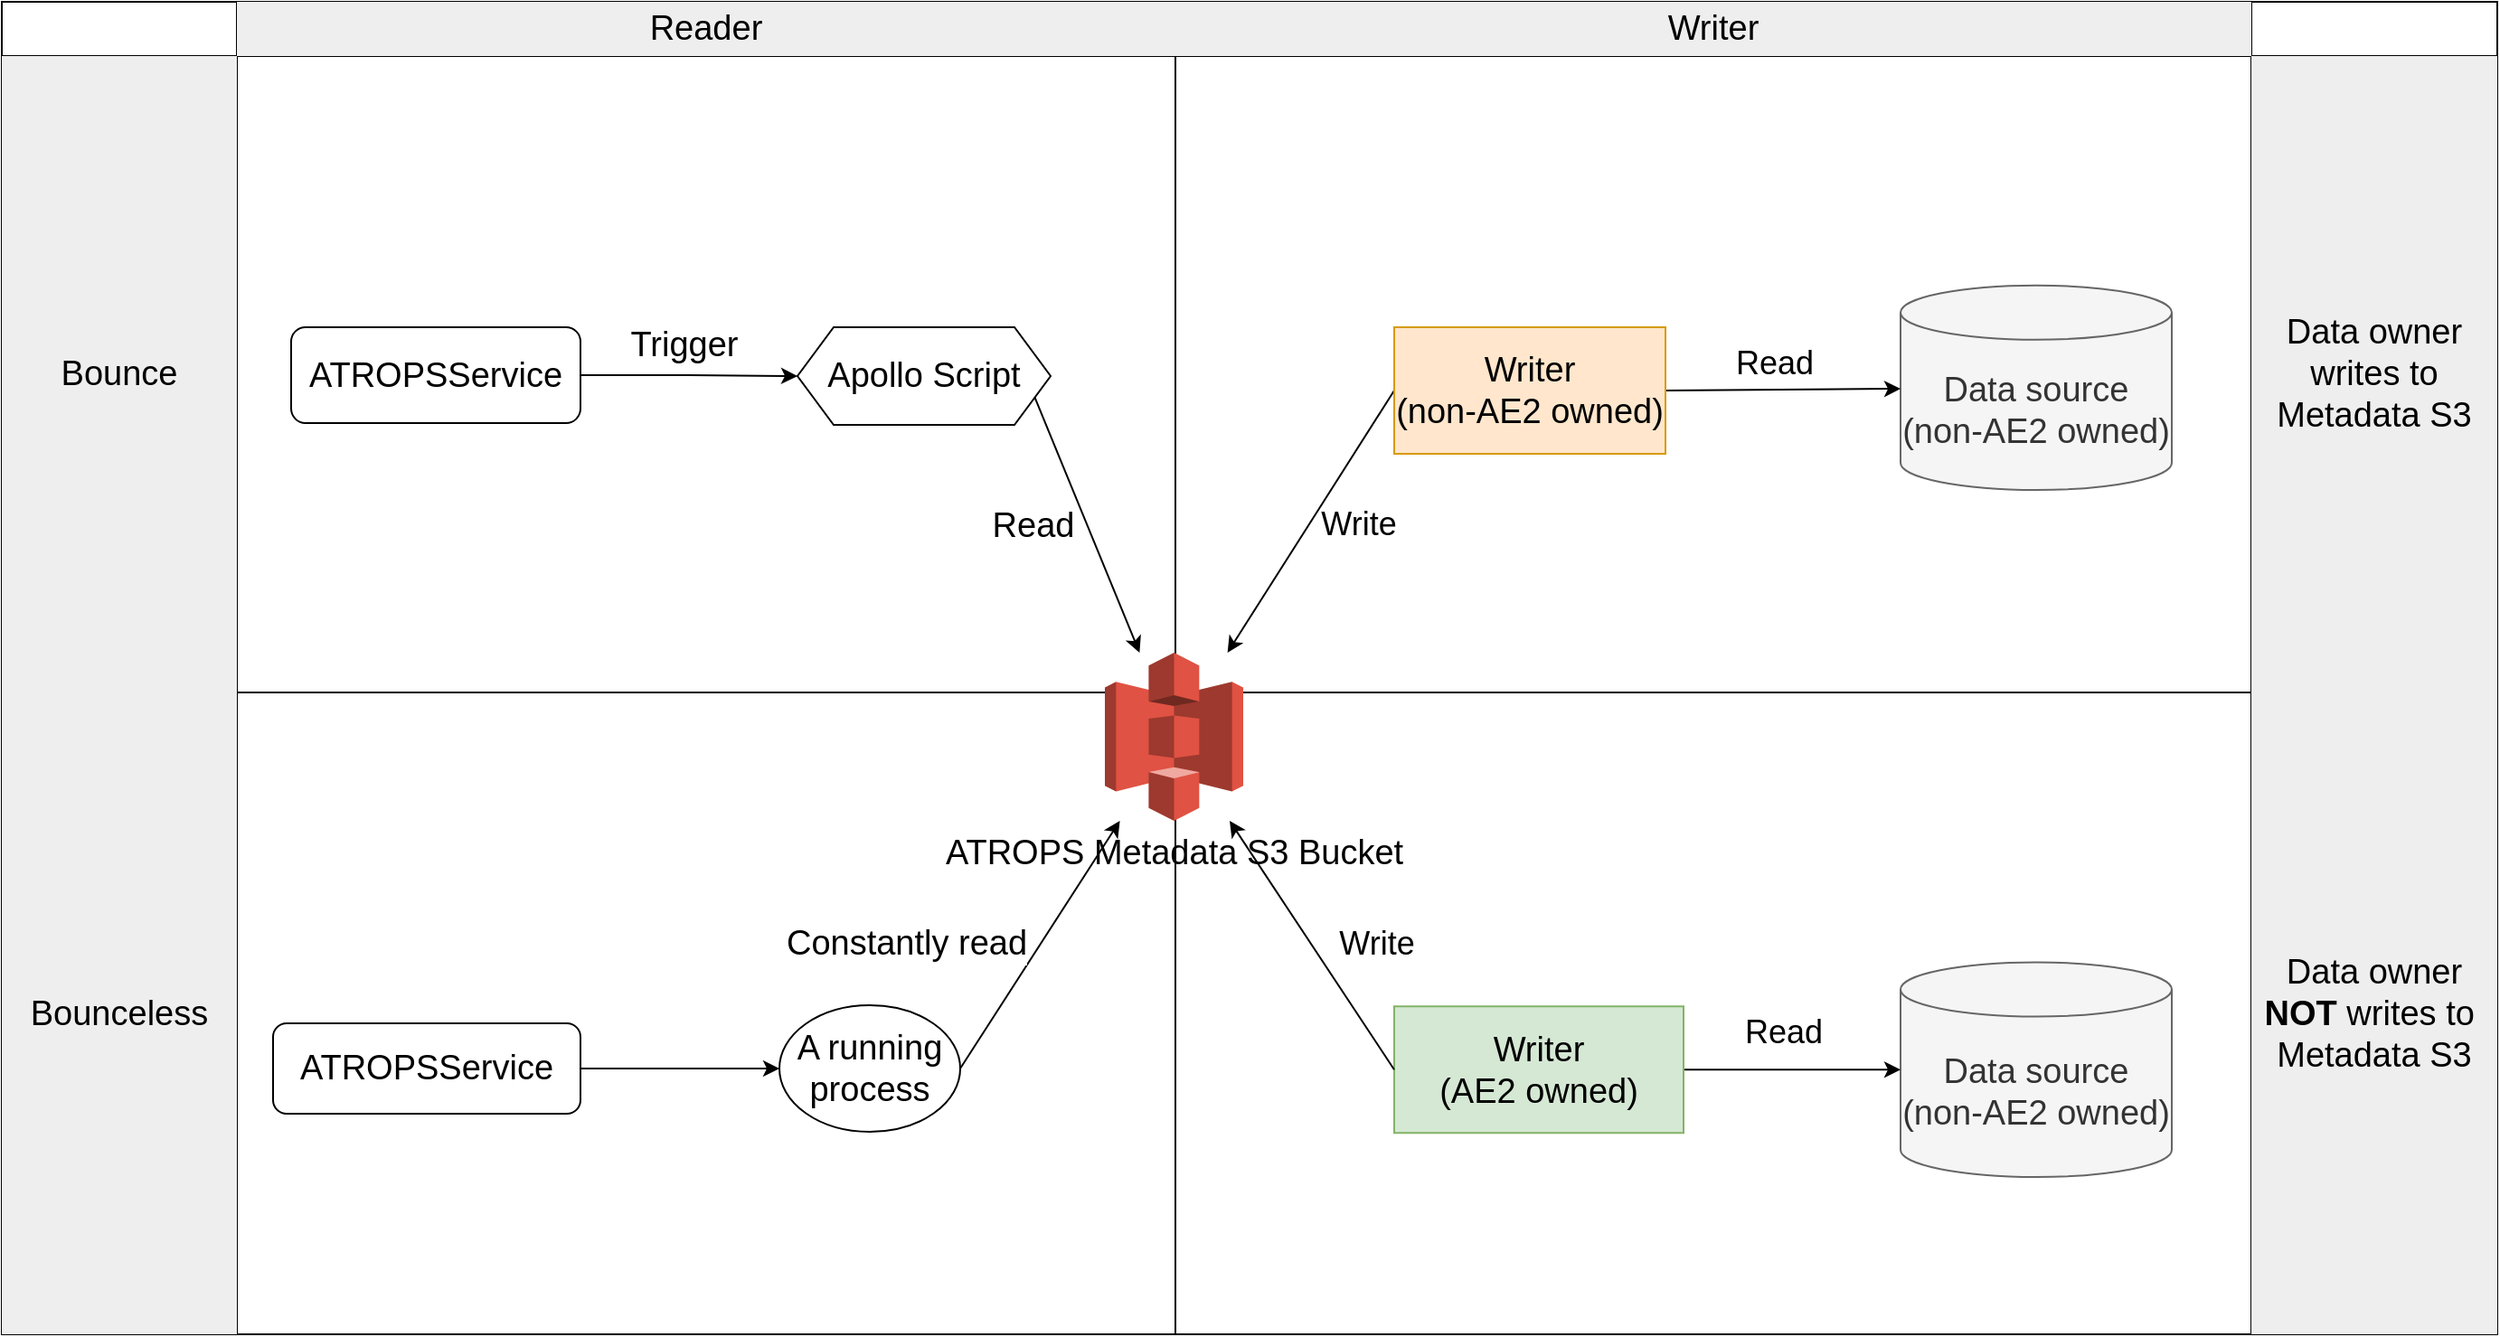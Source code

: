 <mxfile version="22.1.11" type="github">
  <diagram name="Page-1" id="JHteEd4iIY7K5o1YAIT_">
    <mxGraphModel dx="3259" dy="920" grid="1" gridSize="10" guides="1" tooltips="1" connect="1" arrows="1" fold="1" page="1" pageScale="1" pageWidth="850" pageHeight="1100" math="0" shadow="0">
      <root>
        <mxCell id="0" />
        <mxCell id="1" parent="0" />
        <mxCell id="nZPEYk00ApGLKShjSftF-28" value="" style="shape=table;startSize=0;container=1;collapsible=0;childLayout=tableLayout;fillStyle=dashed;gradientColor=none;fillColor=none;fontSize=19;" vertex="1" parent="1">
          <mxGeometry x="-200" y="70" width="1380" height="737" as="geometry" />
        </mxCell>
        <mxCell id="nZPEYk00ApGLKShjSftF-29" value="" style="shape=tableRow;horizontal=0;startSize=0;swimlaneHead=0;swimlaneBody=0;strokeColor=inherit;top=0;left=0;bottom=0;right=0;collapsible=0;dropTarget=0;fillColor=none;points=[[0,0.5],[1,0.5]];portConstraint=eastwest;fontSize=19;" vertex="1" parent="nZPEYk00ApGLKShjSftF-28">
          <mxGeometry width="1380" height="30" as="geometry" />
        </mxCell>
        <mxCell id="nZPEYk00ApGLKShjSftF-30" value="" style="shape=partialRectangle;html=1;whiteSpace=wrap;connectable=0;strokeColor=inherit;overflow=hidden;fillColor=none;top=0;left=0;bottom=0;right=0;pointerEvents=1;fontSize=19;" vertex="1" parent="nZPEYk00ApGLKShjSftF-29">
          <mxGeometry width="130" height="30" as="geometry">
            <mxRectangle width="130" height="30" as="alternateBounds" />
          </mxGeometry>
        </mxCell>
        <mxCell id="nZPEYk00ApGLKShjSftF-31" value="Reader" style="shape=partialRectangle;html=1;whiteSpace=wrap;connectable=0;strokeColor=#36393d;overflow=hidden;fillColor=#eeeeee;top=0;left=0;bottom=0;right=0;pointerEvents=1;fontSize=19;" vertex="1" parent="nZPEYk00ApGLKShjSftF-29">
          <mxGeometry x="130" width="519" height="30" as="geometry">
            <mxRectangle width="519" height="30" as="alternateBounds" />
          </mxGeometry>
        </mxCell>
        <mxCell id="nZPEYk00ApGLKShjSftF-32" value="Writer" style="shape=partialRectangle;html=1;whiteSpace=wrap;connectable=0;strokeColor=#36393d;overflow=hidden;fillColor=#eeeeee;top=0;left=0;bottom=0;right=0;pointerEvents=1;fontSize=19;" vertex="1" parent="nZPEYk00ApGLKShjSftF-29">
          <mxGeometry x="649" width="595" height="30" as="geometry">
            <mxRectangle width="595" height="30" as="alternateBounds" />
          </mxGeometry>
        </mxCell>
        <mxCell id="nZPEYk00ApGLKShjSftF-33" value="" style="shape=partialRectangle;html=1;whiteSpace=wrap;connectable=0;strokeColor=inherit;overflow=hidden;fillColor=none;top=0;left=0;bottom=0;right=0;pointerEvents=1;fontSize=19;" vertex="1" parent="nZPEYk00ApGLKShjSftF-29">
          <mxGeometry x="1244" width="136" height="30" as="geometry">
            <mxRectangle width="136" height="30" as="alternateBounds" />
          </mxGeometry>
        </mxCell>
        <mxCell id="nZPEYk00ApGLKShjSftF-34" value="" style="shape=tableRow;horizontal=0;startSize=0;swimlaneHead=0;swimlaneBody=0;strokeColor=inherit;top=0;left=0;bottom=0;right=0;collapsible=0;dropTarget=0;fillColor=none;points=[[0,0.5],[1,0.5]];portConstraint=eastwest;fontSize=19;" vertex="1" parent="nZPEYk00ApGLKShjSftF-28">
          <mxGeometry y="30" width="1380" height="352" as="geometry" />
        </mxCell>
        <mxCell id="nZPEYk00ApGLKShjSftF-35" value="Bounce" style="shape=partialRectangle;html=1;whiteSpace=wrap;connectable=0;strokeColor=#36393d;overflow=hidden;fillColor=#eeeeee;top=0;left=0;bottom=0;right=0;pointerEvents=1;fontSize=19;" vertex="1" parent="nZPEYk00ApGLKShjSftF-34">
          <mxGeometry width="130" height="352" as="geometry">
            <mxRectangle width="130" height="352" as="alternateBounds" />
          </mxGeometry>
        </mxCell>
        <mxCell id="nZPEYk00ApGLKShjSftF-36" value="" style="shape=partialRectangle;html=1;whiteSpace=wrap;connectable=0;strokeColor=inherit;overflow=hidden;fillColor=none;top=0;left=0;bottom=0;right=0;pointerEvents=1;fontSize=19;" vertex="1" parent="nZPEYk00ApGLKShjSftF-34">
          <mxGeometry x="130" width="519" height="352" as="geometry">
            <mxRectangle width="519" height="352" as="alternateBounds" />
          </mxGeometry>
        </mxCell>
        <mxCell id="nZPEYk00ApGLKShjSftF-37" value="" style="shape=partialRectangle;html=1;whiteSpace=wrap;connectable=0;strokeColor=inherit;overflow=hidden;fillColor=none;top=0;left=0;bottom=0;right=0;pointerEvents=1;fontSize=19;" vertex="1" parent="nZPEYk00ApGLKShjSftF-34">
          <mxGeometry x="649" width="595" height="352" as="geometry">
            <mxRectangle width="595" height="352" as="alternateBounds" />
          </mxGeometry>
        </mxCell>
        <mxCell id="nZPEYk00ApGLKShjSftF-38" value="Data owner writes to Metadata S3" style="shape=partialRectangle;html=1;whiteSpace=wrap;connectable=0;strokeColor=#36393d;overflow=hidden;fillColor=#eeeeee;top=0;left=0;bottom=0;right=0;pointerEvents=1;fontSize=19;" vertex="1" parent="nZPEYk00ApGLKShjSftF-34">
          <mxGeometry x="1244" width="136" height="352" as="geometry">
            <mxRectangle width="136" height="352" as="alternateBounds" />
          </mxGeometry>
        </mxCell>
        <mxCell id="nZPEYk00ApGLKShjSftF-39" value="" style="shape=tableRow;horizontal=0;startSize=0;swimlaneHead=0;swimlaneBody=0;strokeColor=inherit;top=0;left=0;bottom=0;right=0;collapsible=0;dropTarget=0;fillColor=none;points=[[0,0.5],[1,0.5]];portConstraint=eastwest;fontSize=19;" vertex="1" parent="nZPEYk00ApGLKShjSftF-28">
          <mxGeometry y="382" width="1380" height="355" as="geometry" />
        </mxCell>
        <mxCell id="nZPEYk00ApGLKShjSftF-40" value="Bounceless" style="shape=partialRectangle;html=1;whiteSpace=wrap;connectable=0;strokeColor=#36393d;overflow=hidden;fillColor=#eeeeee;top=0;left=0;bottom=0;right=0;pointerEvents=1;fontSize=19;" vertex="1" parent="nZPEYk00ApGLKShjSftF-39">
          <mxGeometry width="130" height="355" as="geometry">
            <mxRectangle width="130" height="355" as="alternateBounds" />
          </mxGeometry>
        </mxCell>
        <mxCell id="nZPEYk00ApGLKShjSftF-41" value="" style="shape=partialRectangle;html=1;whiteSpace=wrap;connectable=0;strokeColor=inherit;overflow=hidden;fillColor=none;top=0;left=0;bottom=0;right=0;pointerEvents=1;fontSize=19;" vertex="1" parent="nZPEYk00ApGLKShjSftF-39">
          <mxGeometry x="130" width="519" height="355" as="geometry">
            <mxRectangle width="519" height="355" as="alternateBounds" />
          </mxGeometry>
        </mxCell>
        <mxCell id="nZPEYk00ApGLKShjSftF-42" value="" style="shape=partialRectangle;html=1;whiteSpace=wrap;connectable=0;strokeColor=inherit;overflow=hidden;fillColor=none;top=0;left=0;bottom=0;right=0;pointerEvents=1;fontSize=19;" vertex="1" parent="nZPEYk00ApGLKShjSftF-39">
          <mxGeometry x="649" width="595" height="355" as="geometry">
            <mxRectangle width="595" height="355" as="alternateBounds" />
          </mxGeometry>
        </mxCell>
        <mxCell id="nZPEYk00ApGLKShjSftF-43" value="Data owner &lt;b&gt;NOT&lt;/b&gt; writes to&amp;nbsp; Metadata S3" style="shape=partialRectangle;html=1;whiteSpace=wrap;connectable=0;strokeColor=#36393d;overflow=hidden;fillColor=#eeeeee;top=0;left=0;bottom=0;right=0;pointerEvents=1;fontSize=19;" vertex="1" parent="nZPEYk00ApGLKShjSftF-39">
          <mxGeometry x="1244" width="136" height="355" as="geometry">
            <mxRectangle width="136" height="355" as="alternateBounds" />
          </mxGeometry>
        </mxCell>
        <mxCell id="nZPEYk00ApGLKShjSftF-44" value="ATROPS Metadata S3 Bucket" style="outlineConnect=0;dashed=0;verticalLabelPosition=bottom;verticalAlign=top;align=center;html=1;shape=mxgraph.aws3.s3;fillColor=#E05243;gradientColor=none;fontSize=19;" vertex="1" parent="1">
          <mxGeometry x="410" y="430" width="76.5" height="93" as="geometry" />
        </mxCell>
        <mxCell id="nZPEYk00ApGLKShjSftF-49" style="edgeStyle=orthogonalEdgeStyle;rounded=0;orthogonalLoop=1;jettySize=auto;html=1;exitX=1;exitY=0.5;exitDx=0;exitDy=0;fontSize=19;" edge="1" parent="1" source="nZPEYk00ApGLKShjSftF-45" target="nZPEYk00ApGLKShjSftF-46">
          <mxGeometry relative="1" as="geometry" />
        </mxCell>
        <mxCell id="nZPEYk00ApGLKShjSftF-89" value="Trigger" style="edgeLabel;html=1;align=center;verticalAlign=middle;resizable=0;points=[];fontSize=19;" vertex="1" connectable="0" parent="nZPEYk00ApGLKShjSftF-49">
          <mxGeometry x="-0.064" relative="1" as="geometry">
            <mxPoint y="-17" as="offset" />
          </mxGeometry>
        </mxCell>
        <mxCell id="nZPEYk00ApGLKShjSftF-45" value="ATROPSService" style="rounded=1;whiteSpace=wrap;html=1;fontSize=19;" vertex="1" parent="1">
          <mxGeometry x="-40" y="250" width="160" height="53" as="geometry" />
        </mxCell>
        <mxCell id="nZPEYk00ApGLKShjSftF-46" value="Apollo Script" style="shape=hexagon;perimeter=hexagonPerimeter2;whiteSpace=wrap;html=1;fixedSize=1;fontSize=19;" vertex="1" parent="1">
          <mxGeometry x="240" y="250" width="140" height="54" as="geometry" />
        </mxCell>
        <mxCell id="nZPEYk00ApGLKShjSftF-52" style="edgeStyle=none;rounded=0;orthogonalLoop=1;jettySize=auto;html=1;exitX=1;exitY=0.75;exitDx=0;exitDy=0;fontSize=19;" edge="1" parent="1" source="nZPEYk00ApGLKShjSftF-46" target="nZPEYk00ApGLKShjSftF-44">
          <mxGeometry relative="1" as="geometry" />
        </mxCell>
        <mxCell id="nZPEYk00ApGLKShjSftF-53" value="Read" style="edgeLabel;html=1;align=center;verticalAlign=middle;resizable=0;points=[];fontSize=19;" vertex="1" connectable="0" parent="nZPEYk00ApGLKShjSftF-52">
          <mxGeometry x="-0.146" y="1" relative="1" as="geometry">
            <mxPoint x="-27" y="11" as="offset" />
          </mxGeometry>
        </mxCell>
        <mxCell id="nZPEYk00ApGLKShjSftF-57" style="edgeStyle=none;rounded=0;orthogonalLoop=1;jettySize=auto;html=1;exitX=1;exitY=0.5;exitDx=0;exitDy=0;fontSize=19;" edge="1" parent="1" source="nZPEYk00ApGLKShjSftF-54" target="nZPEYk00ApGLKShjSftF-56">
          <mxGeometry relative="1" as="geometry" />
        </mxCell>
        <mxCell id="nZPEYk00ApGLKShjSftF-54" value="ATROPSService" style="rounded=1;whiteSpace=wrap;html=1;fontSize=19;" vertex="1" parent="1">
          <mxGeometry x="-50" y="635" width="170" height="50" as="geometry" />
        </mxCell>
        <mxCell id="nZPEYk00ApGLKShjSftF-56" value="A running process" style="ellipse;whiteSpace=wrap;html=1;fontSize=19;" vertex="1" parent="1">
          <mxGeometry x="230" y="625" width="100" height="70" as="geometry" />
        </mxCell>
        <mxCell id="nZPEYk00ApGLKShjSftF-58" style="edgeStyle=none;rounded=0;orthogonalLoop=1;jettySize=auto;html=1;exitX=1;exitY=0.5;exitDx=0;exitDy=0;fontSize=19;" edge="1" parent="1" source="nZPEYk00ApGLKShjSftF-56" target="nZPEYk00ApGLKShjSftF-44">
          <mxGeometry relative="1" as="geometry" />
        </mxCell>
        <mxCell id="nZPEYk00ApGLKShjSftF-59" value="Constantly read" style="edgeLabel;html=1;align=center;verticalAlign=middle;resizable=0;points=[];fontSize=19;" vertex="1" connectable="0" parent="nZPEYk00ApGLKShjSftF-58">
          <mxGeometry x="-0.266" y="2" relative="1" as="geometry">
            <mxPoint x="-61" y="-18" as="offset" />
          </mxGeometry>
        </mxCell>
        <mxCell id="nZPEYk00ApGLKShjSftF-60" value="Data source&lt;br style=&quot;font-size: 19px;&quot;&gt;(non-AE2 owned)" style="shape=cylinder3;whiteSpace=wrap;html=1;boundedLbl=1;backgroundOutline=1;size=15;fontSize=19;fillColor=#f5f5f5;strokeColor=#666666;fontColor=#333333;" vertex="1" parent="1">
          <mxGeometry x="850" y="226.88" width="150" height="113.12" as="geometry" />
        </mxCell>
        <mxCell id="nZPEYk00ApGLKShjSftF-62" style="edgeStyle=none;rounded=0;orthogonalLoop=1;jettySize=auto;html=1;exitX=1;exitY=0.5;exitDx=0;exitDy=0;fontSize=19;" edge="1" parent="1" source="nZPEYk00ApGLKShjSftF-61" target="nZPEYk00ApGLKShjSftF-60">
          <mxGeometry relative="1" as="geometry" />
        </mxCell>
        <mxCell id="nZPEYk00ApGLKShjSftF-92" value="Read" style="edgeLabel;html=1;align=center;verticalAlign=middle;resizable=0;points=[];fontSize=18;" vertex="1" connectable="0" parent="nZPEYk00ApGLKShjSftF-62">
          <mxGeometry x="-0.082" y="-2" relative="1" as="geometry">
            <mxPoint y="-17" as="offset" />
          </mxGeometry>
        </mxCell>
        <mxCell id="nZPEYk00ApGLKShjSftF-63" style="edgeStyle=none;rounded=0;orthogonalLoop=1;jettySize=auto;html=1;exitX=0;exitY=0.5;exitDx=0;exitDy=0;fontSize=19;" edge="1" parent="1" source="nZPEYk00ApGLKShjSftF-61" target="nZPEYk00ApGLKShjSftF-44">
          <mxGeometry relative="1" as="geometry" />
        </mxCell>
        <mxCell id="nZPEYk00ApGLKShjSftF-90" value="Write" style="edgeLabel;html=1;align=center;verticalAlign=middle;resizable=0;points=[];fontSize=18;" vertex="1" connectable="0" parent="nZPEYk00ApGLKShjSftF-63">
          <mxGeometry x="0.042" y="-4" relative="1" as="geometry">
            <mxPoint x="31" as="offset" />
          </mxGeometry>
        </mxCell>
        <mxCell id="nZPEYk00ApGLKShjSftF-61" value="Writer&lt;br style=&quot;font-size: 19px;&quot;&gt;(non-AE2 owned)" style="rounded=0;whiteSpace=wrap;html=1;fontSize=19;fillColor=#ffe6cc;strokeColor=#d79b00;" vertex="1" parent="1">
          <mxGeometry x="570" y="250" width="150" height="70" as="geometry" />
        </mxCell>
        <mxCell id="nZPEYk00ApGLKShjSftF-84" value="Data source&lt;br style=&quot;font-size: 19px;&quot;&gt;(non-AE2 owned)" style="shape=cylinder3;whiteSpace=wrap;html=1;boundedLbl=1;backgroundOutline=1;size=15;fontSize=19;fillColor=#f5f5f5;strokeColor=#666666;fontColor=#333333;" vertex="1" parent="1">
          <mxGeometry x="850" y="601.25" width="150" height="118.75" as="geometry" />
        </mxCell>
        <mxCell id="nZPEYk00ApGLKShjSftF-88" style="edgeStyle=none;rounded=0;orthogonalLoop=1;jettySize=auto;html=1;exitX=1;exitY=0.5;exitDx=0;exitDy=0;fontSize=19;" edge="1" parent="1" source="nZPEYk00ApGLKShjSftF-85" target="nZPEYk00ApGLKShjSftF-84">
          <mxGeometry relative="1" as="geometry" />
        </mxCell>
        <mxCell id="nZPEYk00ApGLKShjSftF-93" value="Read" style="edgeLabel;html=1;align=center;verticalAlign=middle;resizable=0;points=[];fontSize=18;" vertex="1" connectable="0" parent="nZPEYk00ApGLKShjSftF-88">
          <mxGeometry x="-0.083" relative="1" as="geometry">
            <mxPoint y="-21" as="offset" />
          </mxGeometry>
        </mxCell>
        <mxCell id="nZPEYk00ApGLKShjSftF-85" value="Writer&lt;br style=&quot;font-size: 19px;&quot;&gt;(AE2 owned)" style="rounded=0;whiteSpace=wrap;html=1;fontSize=19;fillColor=#d5e8d4;strokeColor=#82b366;" vertex="1" parent="1">
          <mxGeometry x="570" y="625.63" width="160" height="70" as="geometry" />
        </mxCell>
        <mxCell id="nZPEYk00ApGLKShjSftF-87" style="edgeStyle=none;rounded=0;orthogonalLoop=1;jettySize=auto;html=1;exitX=0;exitY=0.5;exitDx=0;exitDy=0;fontSize=19;" edge="1" parent="1" source="nZPEYk00ApGLKShjSftF-85" target="nZPEYk00ApGLKShjSftF-44">
          <mxGeometry relative="1" as="geometry" />
        </mxCell>
        <mxCell id="nZPEYk00ApGLKShjSftF-91" value="Write" style="edgeLabel;html=1;align=center;verticalAlign=middle;resizable=0;points=[];fontSize=18;" vertex="1" connectable="0" parent="nZPEYk00ApGLKShjSftF-87">
          <mxGeometry x="-0.065" y="4" relative="1" as="geometry">
            <mxPoint x="36" y="-8" as="offset" />
          </mxGeometry>
        </mxCell>
      </root>
    </mxGraphModel>
  </diagram>
</mxfile>
